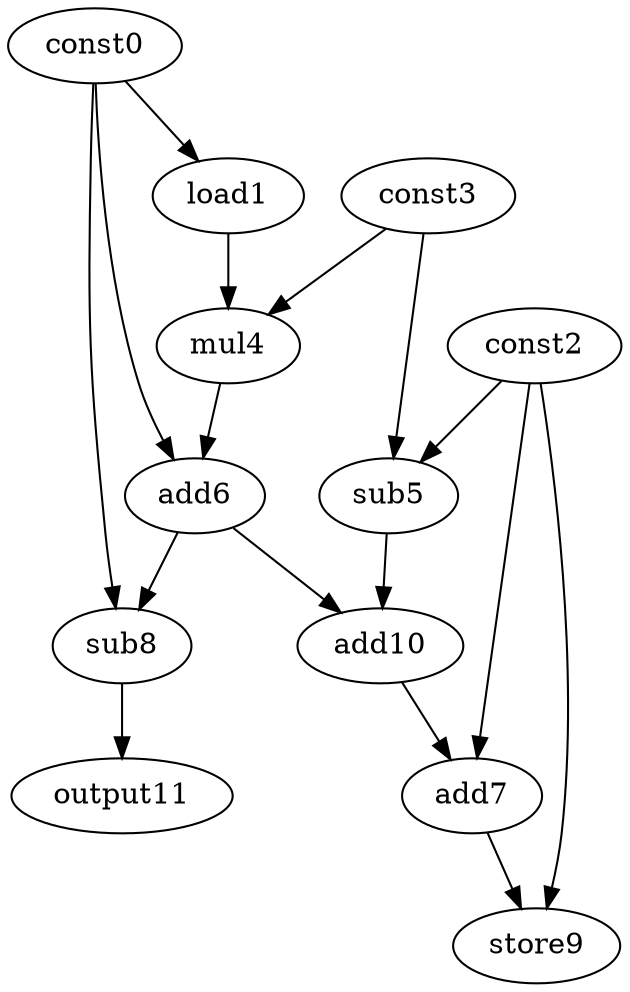 digraph G { 
const0[opcode=const]; 
load1[opcode=load]; 
const2[opcode=const]; 
const3[opcode=const]; 
mul4[opcode=mul]; 
sub5[opcode=sub]; 
add6[opcode=add]; 
add7[opcode=add]; 
sub8[opcode=sub]; 
store9[opcode=store]; 
add10[opcode=add]; 
output11[opcode=output]; 
const0->load1[operand=0];
const2->sub5[operand=0];
const3->sub5[operand=1];
load1->mul4[operand=0];
const3->mul4[operand=1];
const0->add6[operand=0];
mul4->add6[operand=1];
const0->sub8[operand=0];
add6->sub8[operand=1];
sub5->add10[operand=0];
add6->add10[operand=1];
add10->add7[operand=0];
const2->add7[operand=1];
sub8->output11[operand=0];
add7->store9[operand=0];
const2->store9[operand=1];
}
